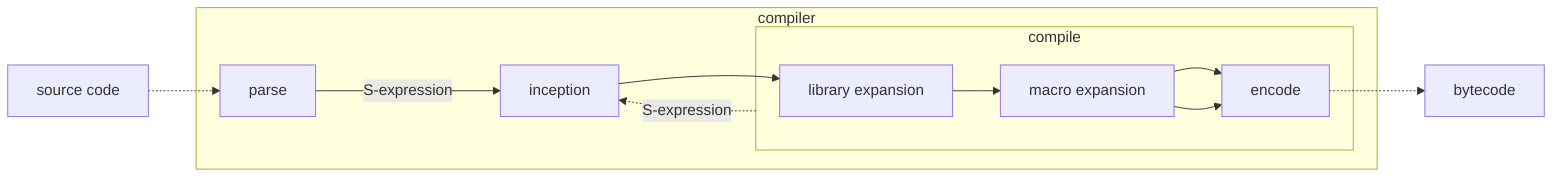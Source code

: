 flowchart LR
  d0[source code] -.-> c1

  subgraph s0[compiler]
    c1[parse] --->|S-expression| c2[inception] --> c3

    subgraph s1[compile]
      c3[library expansion] --> c4[macro expansion] --> c5[compile]
    end

    s1 -.->|S-expression| c2

    c4 --> c5[encode]
  end

  c5 -.-> d1[bytecode]